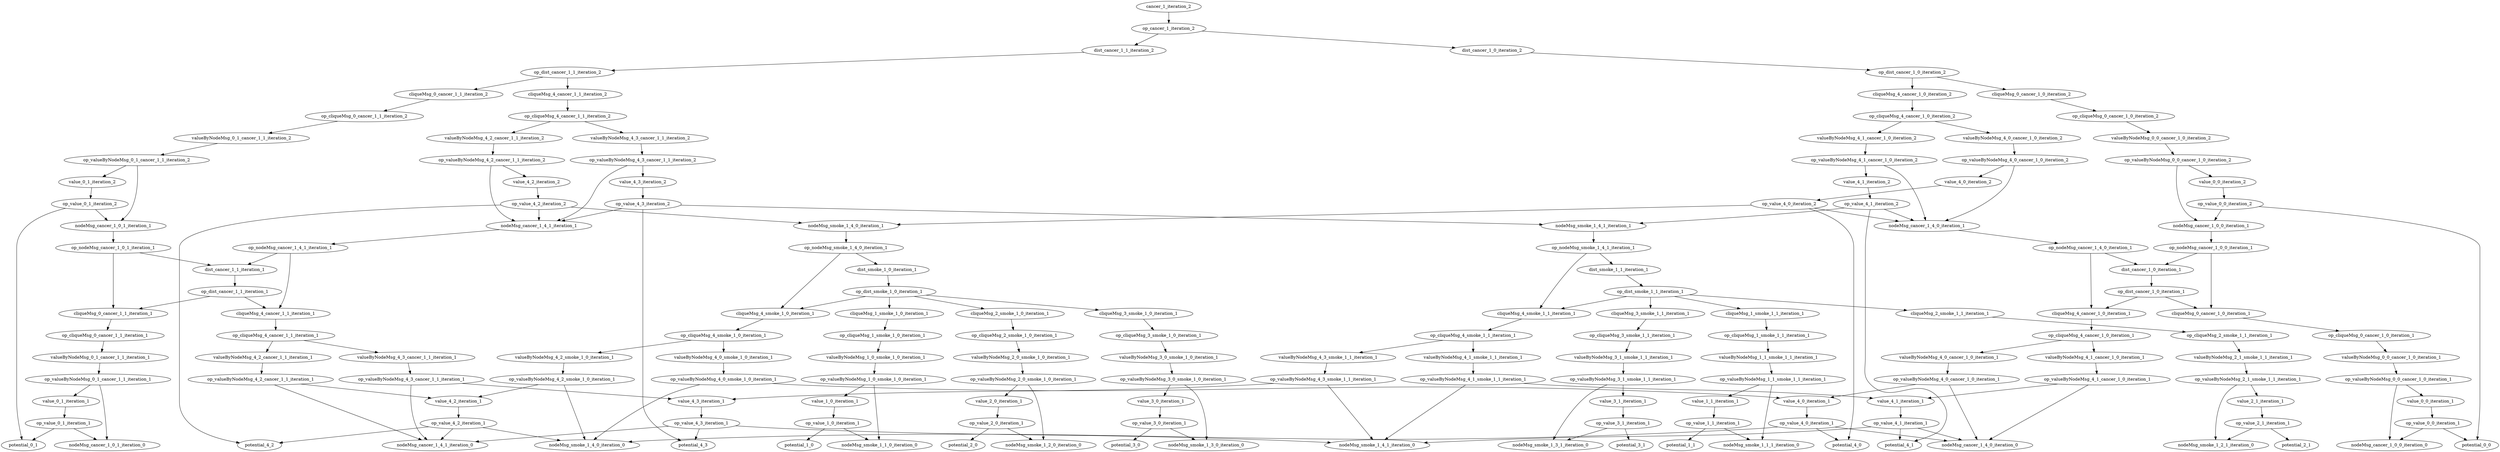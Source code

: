 digraph G {
0[label=cancer_1_iteration_2];
1[label=op_cancer_1_iteration_2];
2[label=dist_cancer_1_1_iteration_2];
3[label=op_dist_cancer_1_1_iteration_2];
4[label=cliqueMsg_0_cancer_1_1_iteration_2];
5[label=op_cliqueMsg_0_cancer_1_1_iteration_2];
6[label=valueByNodeMsg_0_1_cancer_1_1_iteration_2];
7[label=op_valueByNodeMsg_0_1_cancer_1_1_iteration_2];
8[label=value_0_1_iteration_2];
9[label=op_value_0_1_iteration_2];
10[label=potential_0_1];
11[label=nodeMsg_cancer_1_0_1_iteration_1];
12[label=op_nodeMsg_cancer_1_0_1_iteration_1];
13[label=dist_cancer_1_1_iteration_1];
14[label=op_dist_cancer_1_1_iteration_1];
15[label=cliqueMsg_0_cancer_1_1_iteration_1];
16[label=op_cliqueMsg_0_cancer_1_1_iteration_1];
17[label=valueByNodeMsg_0_1_cancer_1_1_iteration_1];
18[label=op_valueByNodeMsg_0_1_cancer_1_1_iteration_1];
19[label=value_0_1_iteration_1];
20[label=op_value_0_1_iteration_1];
21[label=nodeMsg_cancer_1_0_1_iteration_0];
22[label=cliqueMsg_4_cancer_1_1_iteration_1];
23[label=op_cliqueMsg_4_cancer_1_1_iteration_1];
24[label=valueByNodeMsg_4_2_cancer_1_1_iteration_1];
25[label=op_valueByNodeMsg_4_2_cancer_1_1_iteration_1];
26[label=value_4_2_iteration_1];
27[label=op_value_4_2_iteration_1];
28[label=potential_4_2];
29[label=nodeMsg_smoke_1_4_0_iteration_0];
30[label=nodeMsg_cancer_1_4_1_iteration_0];
31[label=valueByNodeMsg_4_3_cancer_1_1_iteration_1];
32[label=op_valueByNodeMsg_4_3_cancer_1_1_iteration_1];
33[label=value_4_3_iteration_1];
34[label=op_value_4_3_iteration_1];
35[label=potential_4_3];
36[label=nodeMsg_smoke_1_4_1_iteration_0];
37[label=cliqueMsg_4_cancer_1_1_iteration_2];
38[label=op_cliqueMsg_4_cancer_1_1_iteration_2];
39[label=valueByNodeMsg_4_2_cancer_1_1_iteration_2];
40[label=op_valueByNodeMsg_4_2_cancer_1_1_iteration_2];
41[label=value_4_2_iteration_2];
42[label=op_value_4_2_iteration_2];
43[label=nodeMsg_smoke_1_4_0_iteration_1];
44[label=op_nodeMsg_smoke_1_4_0_iteration_1];
45[label=dist_smoke_1_0_iteration_1];
46[label=op_dist_smoke_1_0_iteration_1];
47[label=cliqueMsg_1_smoke_1_0_iteration_1];
48[label=op_cliqueMsg_1_smoke_1_0_iteration_1];
49[label=valueByNodeMsg_1_0_smoke_1_0_iteration_1];
50[label=op_valueByNodeMsg_1_0_smoke_1_0_iteration_1];
51[label=value_1_0_iteration_1];
52[label=op_value_1_0_iteration_1];
53[label=potential_1_0];
54[label=nodeMsg_smoke_1_1_0_iteration_0];
55[label=cliqueMsg_2_smoke_1_0_iteration_1];
56[label=op_cliqueMsg_2_smoke_1_0_iteration_1];
57[label=valueByNodeMsg_2_0_smoke_1_0_iteration_1];
58[label=op_valueByNodeMsg_2_0_smoke_1_0_iteration_1];
59[label=value_2_0_iteration_1];
60[label=op_value_2_0_iteration_1];
61[label=potential_2_0];
62[label=nodeMsg_smoke_1_2_0_iteration_0];
63[label=cliqueMsg_3_smoke_1_0_iteration_1];
64[label=op_cliqueMsg_3_smoke_1_0_iteration_1];
65[label=valueByNodeMsg_3_0_smoke_1_0_iteration_1];
66[label=op_valueByNodeMsg_3_0_smoke_1_0_iteration_1];
67[label=value_3_0_iteration_1];
68[label=op_value_3_0_iteration_1];
69[label=potential_3_0];
70[label=nodeMsg_smoke_1_3_0_iteration_0];
71[label=cliqueMsg_4_smoke_1_0_iteration_1];
72[label=op_cliqueMsg_4_smoke_1_0_iteration_1];
73[label=valueByNodeMsg_4_0_smoke_1_0_iteration_1];
74[label=op_valueByNodeMsg_4_0_smoke_1_0_iteration_1];
75[label=value_4_0_iteration_1];
76[label=op_value_4_0_iteration_1];
77[label=potential_4_0];
78[label=nodeMsg_cancer_1_4_0_iteration_0];
79[label=valueByNodeMsg_4_2_smoke_1_0_iteration_1];
80[label=op_valueByNodeMsg_4_2_smoke_1_0_iteration_1];
81[label=nodeMsg_cancer_1_4_1_iteration_1];
82[label=op_nodeMsg_cancer_1_4_1_iteration_1];
83[label=valueByNodeMsg_4_3_cancer_1_1_iteration_2];
84[label=op_valueByNodeMsg_4_3_cancer_1_1_iteration_2];
85[label=value_4_3_iteration_2];
86[label=op_value_4_3_iteration_2];
87[label=nodeMsg_smoke_1_4_1_iteration_1];
88[label=op_nodeMsg_smoke_1_4_1_iteration_1];
89[label=dist_smoke_1_1_iteration_1];
90[label=op_dist_smoke_1_1_iteration_1];
91[label=cliqueMsg_1_smoke_1_1_iteration_1];
92[label=op_cliqueMsg_1_smoke_1_1_iteration_1];
93[label=valueByNodeMsg_1_1_smoke_1_1_iteration_1];
94[label=op_valueByNodeMsg_1_1_smoke_1_1_iteration_1];
95[label=value_1_1_iteration_1];
96[label=op_value_1_1_iteration_1];
97[label=potential_1_1];
98[label=nodeMsg_smoke_1_1_1_iteration_0];
99[label=cliqueMsg_2_smoke_1_1_iteration_1];
100[label=op_cliqueMsg_2_smoke_1_1_iteration_1];
101[label=valueByNodeMsg_2_1_smoke_1_1_iteration_1];
102[label=op_valueByNodeMsg_2_1_smoke_1_1_iteration_1];
103[label=value_2_1_iteration_1];
104[label=op_value_2_1_iteration_1];
105[label=potential_2_1];
106[label=nodeMsg_smoke_1_2_1_iteration_0];
107[label=cliqueMsg_3_smoke_1_1_iteration_1];
108[label=op_cliqueMsg_3_smoke_1_1_iteration_1];
109[label=valueByNodeMsg_3_1_smoke_1_1_iteration_1];
110[label=op_valueByNodeMsg_3_1_smoke_1_1_iteration_1];
111[label=value_3_1_iteration_1];
112[label=op_value_3_1_iteration_1];
113[label=potential_3_1];
114[label=nodeMsg_smoke_1_3_1_iteration_0];
115[label=cliqueMsg_4_smoke_1_1_iteration_1];
116[label=op_cliqueMsg_4_smoke_1_1_iteration_1];
117[label=valueByNodeMsg_4_1_smoke_1_1_iteration_1];
118[label=op_valueByNodeMsg_4_1_smoke_1_1_iteration_1];
119[label=value_4_1_iteration_1];
120[label=op_value_4_1_iteration_1];
121[label=potential_4_1];
122[label=valueByNodeMsg_4_3_smoke_1_1_iteration_1];
123[label=op_valueByNodeMsg_4_3_smoke_1_1_iteration_1];
124[label=dist_cancer_1_0_iteration_2];
125[label=op_dist_cancer_1_0_iteration_2];
126[label=cliqueMsg_0_cancer_1_0_iteration_2];
127[label=op_cliqueMsg_0_cancer_1_0_iteration_2];
128[label=valueByNodeMsg_0_0_cancer_1_0_iteration_2];
129[label=op_valueByNodeMsg_0_0_cancer_1_0_iteration_2];
130[label=value_0_0_iteration_2];
131[label=op_value_0_0_iteration_2];
132[label=potential_0_0];
133[label=nodeMsg_cancer_1_0_0_iteration_1];
134[label=op_nodeMsg_cancer_1_0_0_iteration_1];
135[label=dist_cancer_1_0_iteration_1];
136[label=op_dist_cancer_1_0_iteration_1];
137[label=cliqueMsg_0_cancer_1_0_iteration_1];
138[label=op_cliqueMsg_0_cancer_1_0_iteration_1];
139[label=valueByNodeMsg_0_0_cancer_1_0_iteration_1];
140[label=op_valueByNodeMsg_0_0_cancer_1_0_iteration_1];
141[label=value_0_0_iteration_1];
142[label=op_value_0_0_iteration_1];
143[label=nodeMsg_cancer_1_0_0_iteration_0];
144[label=cliqueMsg_4_cancer_1_0_iteration_1];
145[label=op_cliqueMsg_4_cancer_1_0_iteration_1];
146[label=valueByNodeMsg_4_0_cancer_1_0_iteration_1];
147[label=op_valueByNodeMsg_4_0_cancer_1_0_iteration_1];
148[label=valueByNodeMsg_4_1_cancer_1_0_iteration_1];
149[label=op_valueByNodeMsg_4_1_cancer_1_0_iteration_1];
150[label=cliqueMsg_4_cancer_1_0_iteration_2];
151[label=op_cliqueMsg_4_cancer_1_0_iteration_2];
152[label=valueByNodeMsg_4_0_cancer_1_0_iteration_2];
153[label=op_valueByNodeMsg_4_0_cancer_1_0_iteration_2];
154[label=value_4_0_iteration_2];
155[label=op_value_4_0_iteration_2];
156[label=nodeMsg_cancer_1_4_0_iteration_1];
157[label=op_nodeMsg_cancer_1_4_0_iteration_1];
158[label=valueByNodeMsg_4_1_cancer_1_0_iteration_2];
159[label=op_valueByNodeMsg_4_1_cancer_1_0_iteration_2];
160[label=value_4_1_iteration_2];
161[label=op_value_4_1_iteration_2];
0->1 ;
1->2 ;
1->124 ;
2->3 ;
3->4 ;
3->37 ;
4->5 ;
5->6 ;
6->7 ;
7->8 ;
7->11 ;
8->9 ;
9->10 ;
9->11 ;
11->12 ;
12->13 ;
12->15 ;
13->14 ;
14->15 ;
14->22 ;
15->16 ;
16->17 ;
17->18 ;
18->19 ;
18->21 ;
19->20 ;
20->10 ;
20->21 ;
22->23 ;
23->24 ;
23->31 ;
24->25 ;
25->26 ;
25->30 ;
26->27 ;
27->28 ;
27->29 ;
27->30 ;
31->32 ;
32->33 ;
32->30 ;
33->34 ;
34->35 ;
34->36 ;
34->30 ;
37->38 ;
38->39 ;
38->83 ;
39->40 ;
40->41 ;
40->81 ;
41->42 ;
42->28 ;
42->43 ;
42->81 ;
43->44 ;
44->45 ;
44->71 ;
45->46 ;
46->47 ;
46->55 ;
46->63 ;
46->71 ;
47->48 ;
48->49 ;
49->50 ;
50->51 ;
50->54 ;
51->52 ;
52->53 ;
52->54 ;
55->56 ;
56->57 ;
57->58 ;
58->59 ;
58->62 ;
59->60 ;
60->61 ;
60->62 ;
63->64 ;
64->65 ;
65->66 ;
66->67 ;
66->70 ;
67->68 ;
68->69 ;
68->70 ;
71->72 ;
72->73 ;
72->79 ;
73->74 ;
74->75 ;
74->29 ;
75->76 ;
76->77 ;
76->29 ;
76->78 ;
79->80 ;
80->26 ;
80->29 ;
81->82 ;
82->13 ;
82->22 ;
83->84 ;
84->85 ;
84->81 ;
85->86 ;
86->35 ;
86->87 ;
86->81 ;
87->88 ;
88->89 ;
88->115 ;
89->90 ;
90->91 ;
90->99 ;
90->107 ;
90->115 ;
91->92 ;
92->93 ;
93->94 ;
94->95 ;
94->98 ;
95->96 ;
96->97 ;
96->98 ;
99->100 ;
100->101 ;
101->102 ;
102->103 ;
102->106 ;
103->104 ;
104->105 ;
104->106 ;
107->108 ;
108->109 ;
109->110 ;
110->111 ;
110->114 ;
111->112 ;
112->113 ;
112->114 ;
115->116 ;
116->117 ;
116->122 ;
117->118 ;
118->119 ;
118->36 ;
119->120 ;
120->121 ;
120->36 ;
120->78 ;
122->123 ;
123->33 ;
123->36 ;
124->125 ;
125->126 ;
125->150 ;
126->127 ;
127->128 ;
128->129 ;
129->130 ;
129->133 ;
130->131 ;
131->132 ;
131->133 ;
133->134 ;
134->135 ;
134->137 ;
135->136 ;
136->137 ;
136->144 ;
137->138 ;
138->139 ;
139->140 ;
140->141 ;
140->143 ;
141->142 ;
142->132 ;
142->143 ;
144->145 ;
145->146 ;
145->148 ;
146->147 ;
147->75 ;
147->78 ;
148->149 ;
149->119 ;
149->78 ;
150->151 ;
151->152 ;
151->158 ;
152->153 ;
153->154 ;
153->156 ;
154->155 ;
155->77 ;
155->43 ;
155->156 ;
156->157 ;
157->135 ;
157->144 ;
158->159 ;
159->160 ;
159->156 ;
160->161 ;
161->121 ;
161->87 ;
161->156 ;
}
